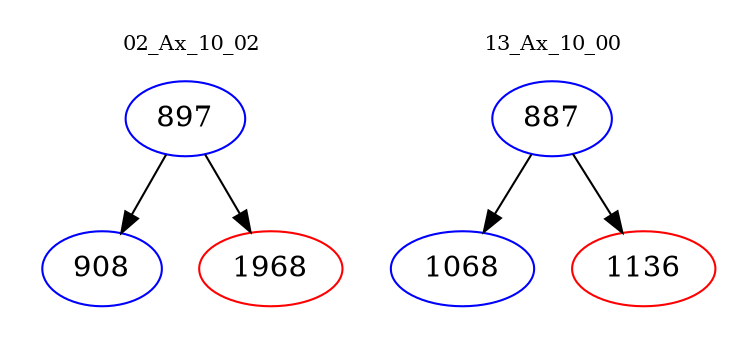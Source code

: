 digraph{
subgraph cluster_0 {
color = white
label = "02_Ax_10_02";
fontsize=10;
T0_897 [label="897", color="blue"]
T0_897 -> T0_908 [color="black"]
T0_908 [label="908", color="blue"]
T0_897 -> T0_1968 [color="black"]
T0_1968 [label="1968", color="red"]
}
subgraph cluster_1 {
color = white
label = "13_Ax_10_00";
fontsize=10;
T1_887 [label="887", color="blue"]
T1_887 -> T1_1068 [color="black"]
T1_1068 [label="1068", color="blue"]
T1_887 -> T1_1136 [color="black"]
T1_1136 [label="1136", color="red"]
}
}
